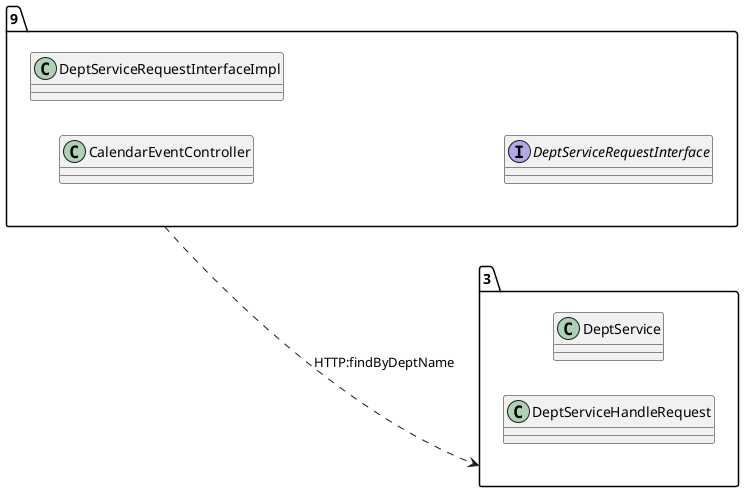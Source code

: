 @startuml 
allow_mixing
left to right direction
package "9"{
class CalendarEventController
class DeptServiceRequestInterfaceImpl
interface DeptServiceRequestInterface

}
package "3"{
class DeptService
class DeptServiceHandleRequest

}
"9" ..> "3":HTTP:findByDeptName
@enduml